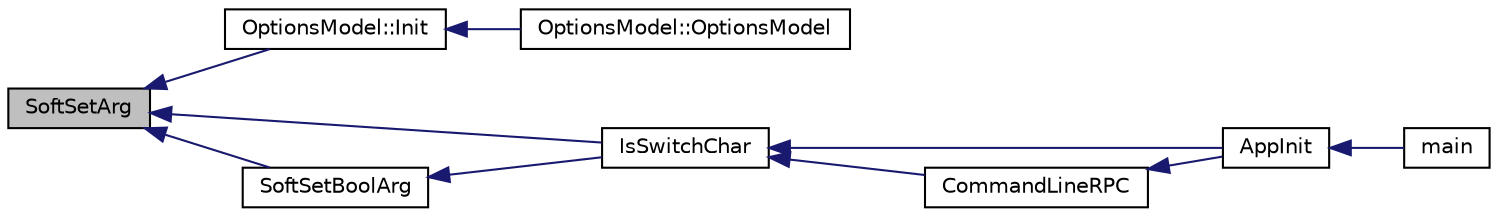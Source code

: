 digraph "SoftSetArg"
{
  edge [fontname="Helvetica",fontsize="10",labelfontname="Helvetica",labelfontsize="10"];
  node [fontname="Helvetica",fontsize="10",shape=record];
  rankdir="LR";
  Node1285 [label="SoftSetArg",height=0.2,width=0.4,color="black", fillcolor="grey75", style="filled", fontcolor="black"];
  Node1285 -> Node1286 [dir="back",color="midnightblue",fontsize="10",style="solid",fontname="Helvetica"];
  Node1286 [label="OptionsModel::Init",height=0.2,width=0.4,color="black", fillcolor="white", style="filled",URL="$da/d1f/class_options_model.html#a0e02c341067bff7be262fede017fbea0"];
  Node1286 -> Node1287 [dir="back",color="midnightblue",fontsize="10",style="solid",fontname="Helvetica"];
  Node1287 [label="OptionsModel::OptionsModel",height=0.2,width=0.4,color="black", fillcolor="white", style="filled",URL="$da/d1f/class_options_model.html#a17c6b3de70c415b0fdf5c27f5f871054"];
  Node1285 -> Node1288 [dir="back",color="midnightblue",fontsize="10",style="solid",fontname="Helvetica"];
  Node1288 [label="IsSwitchChar",height=0.2,width=0.4,color="black", fillcolor="white", style="filled",URL="$d8/d3c/util_8h.html#ac0165e18ce3be89a2e0731e27d54b478"];
  Node1288 -> Node1289 [dir="back",color="midnightblue",fontsize="10",style="solid",fontname="Helvetica"];
  Node1289 [label="AppInit",height=0.2,width=0.4,color="black", fillcolor="white", style="filled",URL="$d4/d35/iond_8cpp.html#ac59316b767e6984e1285f0531275286b"];
  Node1289 -> Node1290 [dir="back",color="midnightblue",fontsize="10",style="solid",fontname="Helvetica"];
  Node1290 [label="main",height=0.2,width=0.4,color="black", fillcolor="white", style="filled",URL="$d4/d35/iond_8cpp.html#a0ddf1224851353fc92bfbff6f499fa97"];
  Node1288 -> Node1291 [dir="back",color="midnightblue",fontsize="10",style="solid",fontname="Helvetica"];
  Node1291 [label="CommandLineRPC",height=0.2,width=0.4,color="black", fillcolor="white", style="filled",URL="$d6/d59/rpcclient_8h.html#a4ee23259648a971c9c05aeff8b545a6d"];
  Node1291 -> Node1289 [dir="back",color="midnightblue",fontsize="10",style="solid",fontname="Helvetica"];
  Node1285 -> Node1292 [dir="back",color="midnightblue",fontsize="10",style="solid",fontname="Helvetica"];
  Node1292 [label="SoftSetBoolArg",height=0.2,width=0.4,color="black", fillcolor="white", style="filled",URL="$d8/d3c/util_8h.html#acb3060cad083d342898b6055e43692ae",tooltip="Set a boolean argument if it doesn&#39;t already have a value. "];
  Node1292 -> Node1288 [dir="back",color="midnightblue",fontsize="10",style="solid",fontname="Helvetica"];
}
